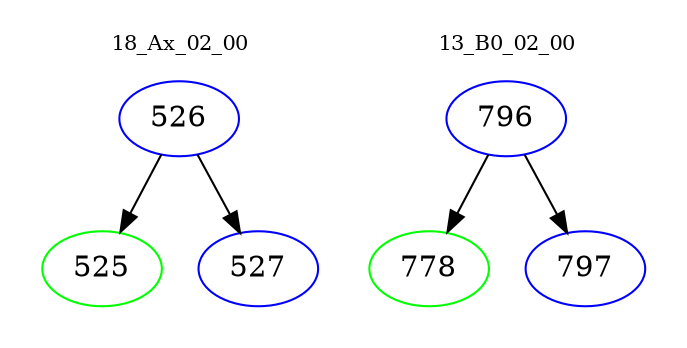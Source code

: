 digraph{
subgraph cluster_0 {
color = white
label = "18_Ax_02_00";
fontsize=10;
T0_526 [label="526", color="blue"]
T0_526 -> T0_525 [color="black"]
T0_525 [label="525", color="green"]
T0_526 -> T0_527 [color="black"]
T0_527 [label="527", color="blue"]
}
subgraph cluster_1 {
color = white
label = "13_B0_02_00";
fontsize=10;
T1_796 [label="796", color="blue"]
T1_796 -> T1_778 [color="black"]
T1_778 [label="778", color="green"]
T1_796 -> T1_797 [color="black"]
T1_797 [label="797", color="blue"]
}
}
